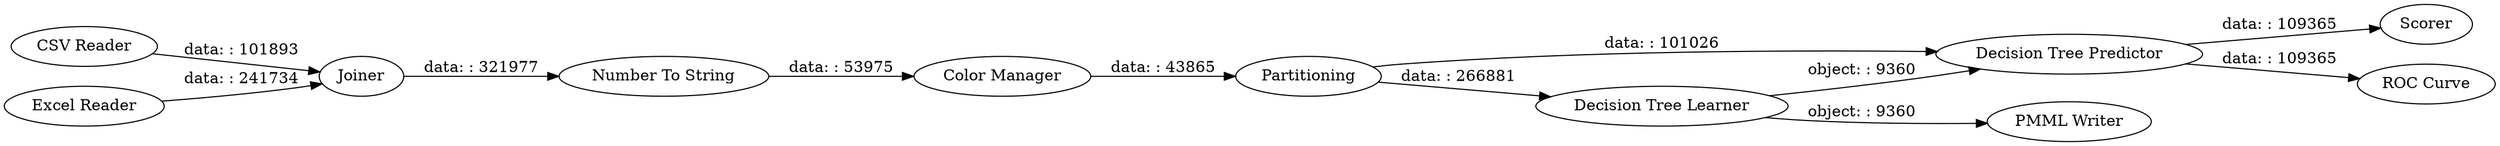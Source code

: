 digraph {
	"1565551128905341472_11" [label=Scorer]
	"1565551128905341472_8" [label="PMML Writer"]
	"1565551128905341472_9" [label="Decision Tree Predictor"]
	"1565551128905341472_2" [label="CSV Reader"]
	"1565551128905341472_5" [label="Color Manager"]
	"1565551128905341472_10" [label="ROC Curve"]
	"1565551128905341472_6" [label=Partitioning]
	"1565551128905341472_1" [label="Excel Reader"]
	"1565551128905341472_7" [label="Decision Tree Learner"]
	"1565551128905341472_4" [label="Number To String"]
	"1565551128905341472_3" [label=Joiner]
	"1565551128905341472_1" -> "1565551128905341472_3" [label="data: : 241734"]
	"1565551128905341472_3" -> "1565551128905341472_4" [label="data: : 321977"]
	"1565551128905341472_7" -> "1565551128905341472_8" [label="object: : 9360"]
	"1565551128905341472_2" -> "1565551128905341472_3" [label="data: : 101893"]
	"1565551128905341472_5" -> "1565551128905341472_6" [label="data: : 43865"]
	"1565551128905341472_6" -> "1565551128905341472_7" [label="data: : 266881"]
	"1565551128905341472_7" -> "1565551128905341472_9" [label="object: : 9360"]
	"1565551128905341472_9" -> "1565551128905341472_11" [label="data: : 109365"]
	"1565551128905341472_6" -> "1565551128905341472_9" [label="data: : 101026"]
	"1565551128905341472_4" -> "1565551128905341472_5" [label="data: : 53975"]
	"1565551128905341472_9" -> "1565551128905341472_10" [label="data: : 109365"]
	rankdir=LR
}
